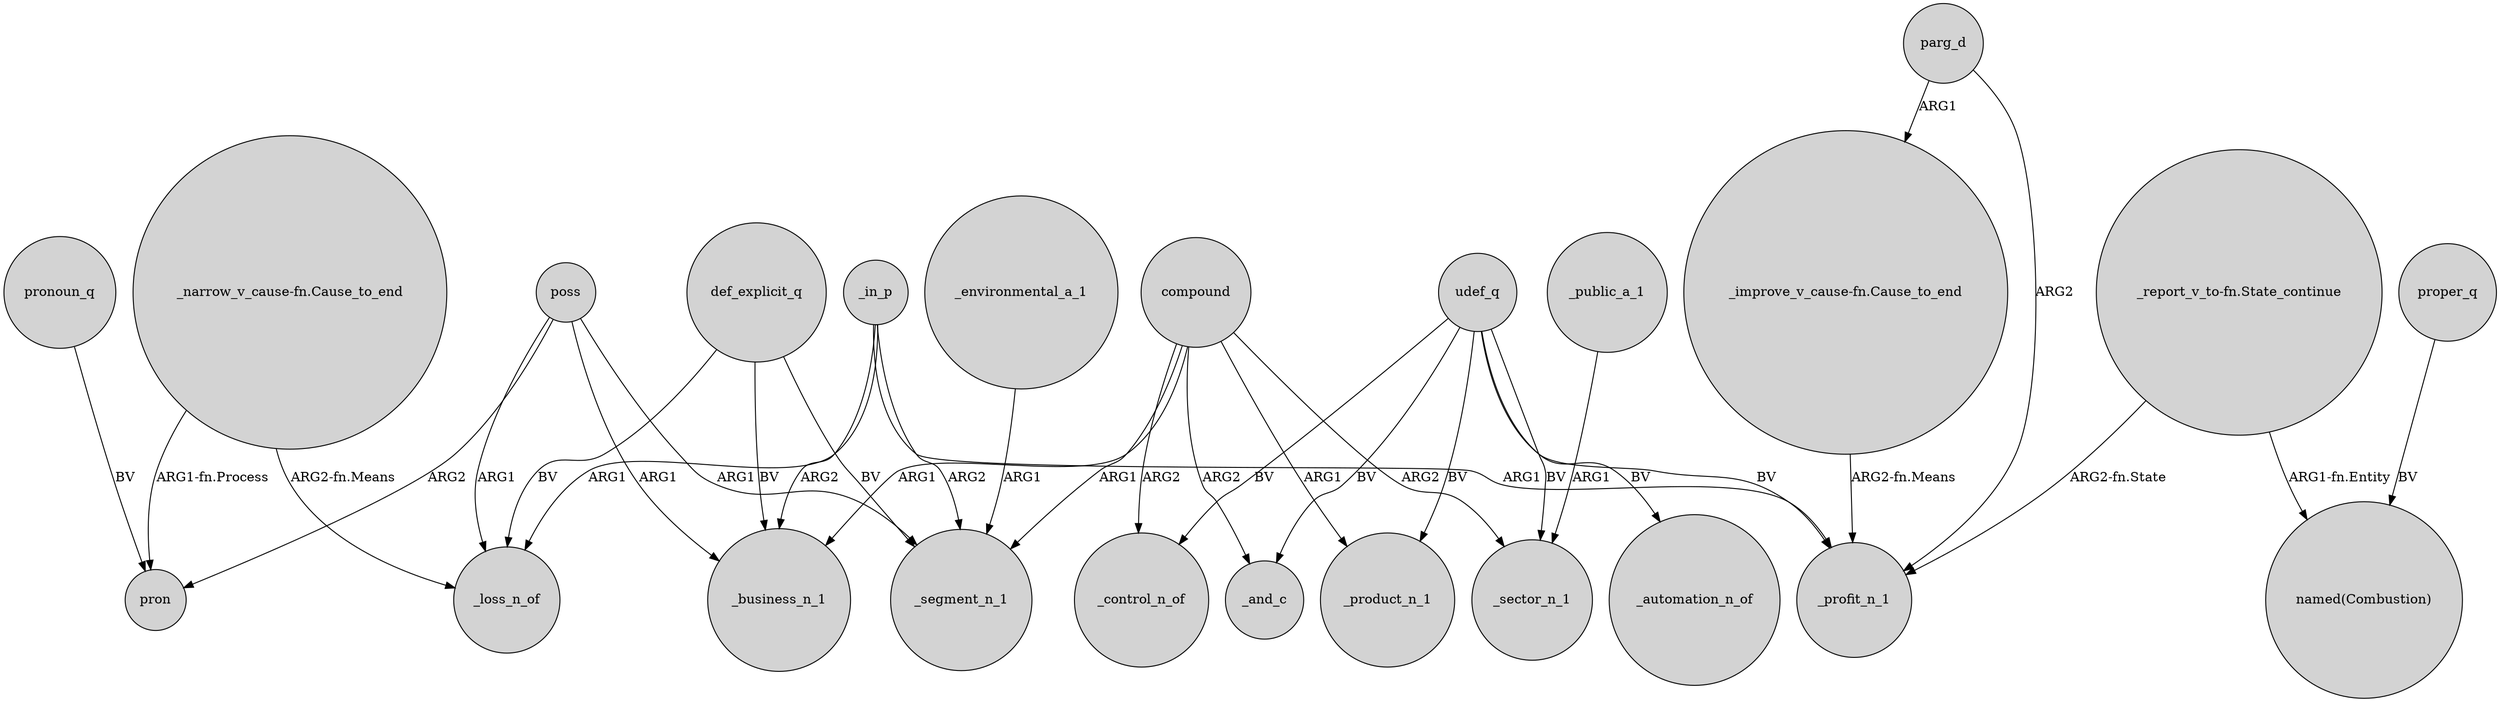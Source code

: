 digraph {
	node [shape=circle style=filled]
	def_explicit_q -> _business_n_1 [label=BV]
	"_narrow_v_cause-fn.Cause_to_end" -> _loss_n_of [label="ARG2-fn.Means"]
	udef_q -> _control_n_of [label=BV]
	poss -> _business_n_1 [label=ARG1]
	"_improve_v_cause-fn.Cause_to_end" -> _profit_n_1 [label="ARG2-fn.Means"]
	_in_p -> _segment_n_1 [label=ARG2]
	def_explicit_q -> _loss_n_of [label=BV]
	compound -> _segment_n_1 [label=ARG1]
	udef_q -> _profit_n_1 [label=BV]
	_in_p -> _loss_n_of [label=ARG1]
	udef_q -> _product_n_1 [label=BV]
	udef_q -> _and_c [label=BV]
	udef_q -> _automation_n_of [label=BV]
	udef_q -> _sector_n_1 [label=BV]
	compound -> _and_c [label=ARG2]
	pronoun_q -> pron [label=BV]
	compound -> _control_n_of [label=ARG2]
	parg_d -> "_improve_v_cause-fn.Cause_to_end" [label=ARG1]
	proper_q -> "named(Combustion)" [label=BV]
	poss -> pron [label=ARG2]
	"_narrow_v_cause-fn.Cause_to_end" -> pron [label="ARG1-fn.Process"]
	"_report_v_to-fn.State_continue" -> _profit_n_1 [label="ARG2-fn.State"]
	parg_d -> _profit_n_1 [label=ARG2]
	def_explicit_q -> _segment_n_1 [label=BV]
	"_report_v_to-fn.State_continue" -> "named(Combustion)" [label="ARG1-fn.Entity"]
	_in_p -> _business_n_1 [label=ARG2]
	compound -> _product_n_1 [label=ARG1]
	_public_a_1 -> _sector_n_1 [label=ARG1]
	compound -> _business_n_1 [label=ARG1]
	compound -> _sector_n_1 [label=ARG2]
	poss -> _segment_n_1 [label=ARG1]
	_environmental_a_1 -> _segment_n_1 [label=ARG1]
	poss -> _loss_n_of [label=ARG1]
	_in_p -> _profit_n_1 [label=ARG1]
}
